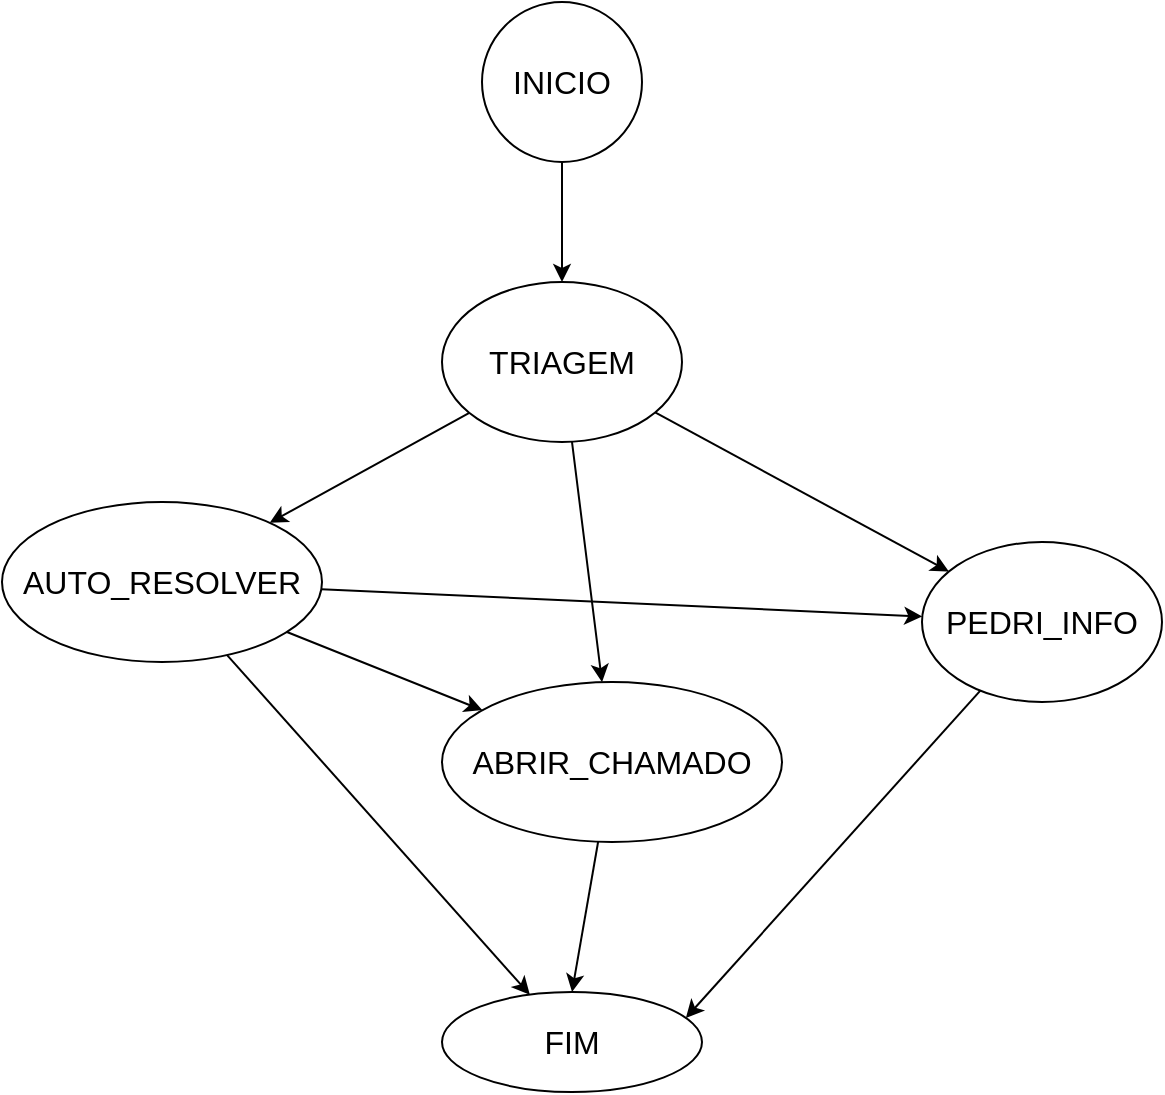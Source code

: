 <mxfile>
    <diagram id="GI7p9GNyki4RhDi61ibH" name="Page-1">
        <mxGraphModel dx="705" dy="647" grid="1" gridSize="10" guides="1" tooltips="1" connect="1" arrows="1" fold="1" page="1" pageScale="1" pageWidth="827" pageHeight="1169" math="0" shadow="0">
            <root>
                <mxCell id="0"/>
                <mxCell id="1" parent="0"/>
                <mxCell id="8" style="edgeStyle=none;html=1;exitX=0.5;exitY=1;exitDx=0;exitDy=0;" edge="1" parent="1" source="3" target="4">
                    <mxGeometry relative="1" as="geometry"/>
                </mxCell>
                <mxCell id="3" value="&lt;font size=&quot;3&quot;&gt;INICIO&lt;/font&gt;" style="ellipse;whiteSpace=wrap;html=1;aspect=fixed;" vertex="1" parent="1">
                    <mxGeometry x="240" y="40" width="80" height="80" as="geometry"/>
                </mxCell>
                <mxCell id="10" value="" style="edgeStyle=none;html=1;" edge="1" parent="1" source="4" target="9">
                    <mxGeometry relative="1" as="geometry"/>
                </mxCell>
                <mxCell id="12" value="" style="edgeStyle=none;html=1;" edge="1" parent="1" source="4" target="11">
                    <mxGeometry relative="1" as="geometry"/>
                </mxCell>
                <mxCell id="14" value="" style="edgeStyle=none;html=1;" edge="1" parent="1" source="4" target="13">
                    <mxGeometry relative="1" as="geometry"/>
                </mxCell>
                <mxCell id="4" value="&lt;font size=&quot;3&quot;&gt;TRIAGEM&lt;/font&gt;" style="ellipse;whiteSpace=wrap;html=1;" vertex="1" parent="1">
                    <mxGeometry x="220" y="180" width="120" height="80" as="geometry"/>
                </mxCell>
                <mxCell id="15" style="edgeStyle=none;html=1;" edge="1" parent="1" source="9" target="13">
                    <mxGeometry relative="1" as="geometry"/>
                </mxCell>
                <mxCell id="16" style="edgeStyle=none;html=1;" edge="1" parent="1" source="9" target="11">
                    <mxGeometry relative="1" as="geometry"/>
                </mxCell>
                <mxCell id="18" value="" style="edgeStyle=none;html=1;" edge="1" parent="1" source="9" target="17">
                    <mxGeometry relative="1" as="geometry"/>
                </mxCell>
                <mxCell id="9" value="&lt;font size=&quot;3&quot;&gt;AUTO_RESOLVER&lt;/font&gt;" style="ellipse;whiteSpace=wrap;html=1;" vertex="1" parent="1">
                    <mxGeometry y="290" width="160" height="80" as="geometry"/>
                </mxCell>
                <mxCell id="11" value="&lt;font size=&quot;3&quot;&gt;PEDRI_INFO&lt;/font&gt;" style="ellipse;whiteSpace=wrap;html=1;" vertex="1" parent="1">
                    <mxGeometry x="460" y="310" width="120" height="80" as="geometry"/>
                </mxCell>
                <mxCell id="19" style="edgeStyle=none;html=1;entryX=0.5;entryY=0;entryDx=0;entryDy=0;" edge="1" parent="1" source="13" target="17">
                    <mxGeometry relative="1" as="geometry"/>
                </mxCell>
                <mxCell id="13" value="&lt;font size=&quot;3&quot;&gt;ABRIR_CHAMADO&lt;/font&gt;" style="ellipse;whiteSpace=wrap;html=1;" vertex="1" parent="1">
                    <mxGeometry x="220" y="380" width="170" height="80" as="geometry"/>
                </mxCell>
                <mxCell id="17" value="&lt;font size=&quot;3&quot;&gt;FIM&lt;/font&gt;" style="ellipse;whiteSpace=wrap;html=1;" vertex="1" parent="1">
                    <mxGeometry x="220" y="535" width="130" height="50" as="geometry"/>
                </mxCell>
                <mxCell id="20" style="edgeStyle=none;html=1;entryX=0.938;entryY=0.26;entryDx=0;entryDy=0;entryPerimeter=0;" edge="1" parent="1" source="11" target="17">
                    <mxGeometry relative="1" as="geometry"/>
                </mxCell>
            </root>
        </mxGraphModel>
    </diagram>
</mxfile>